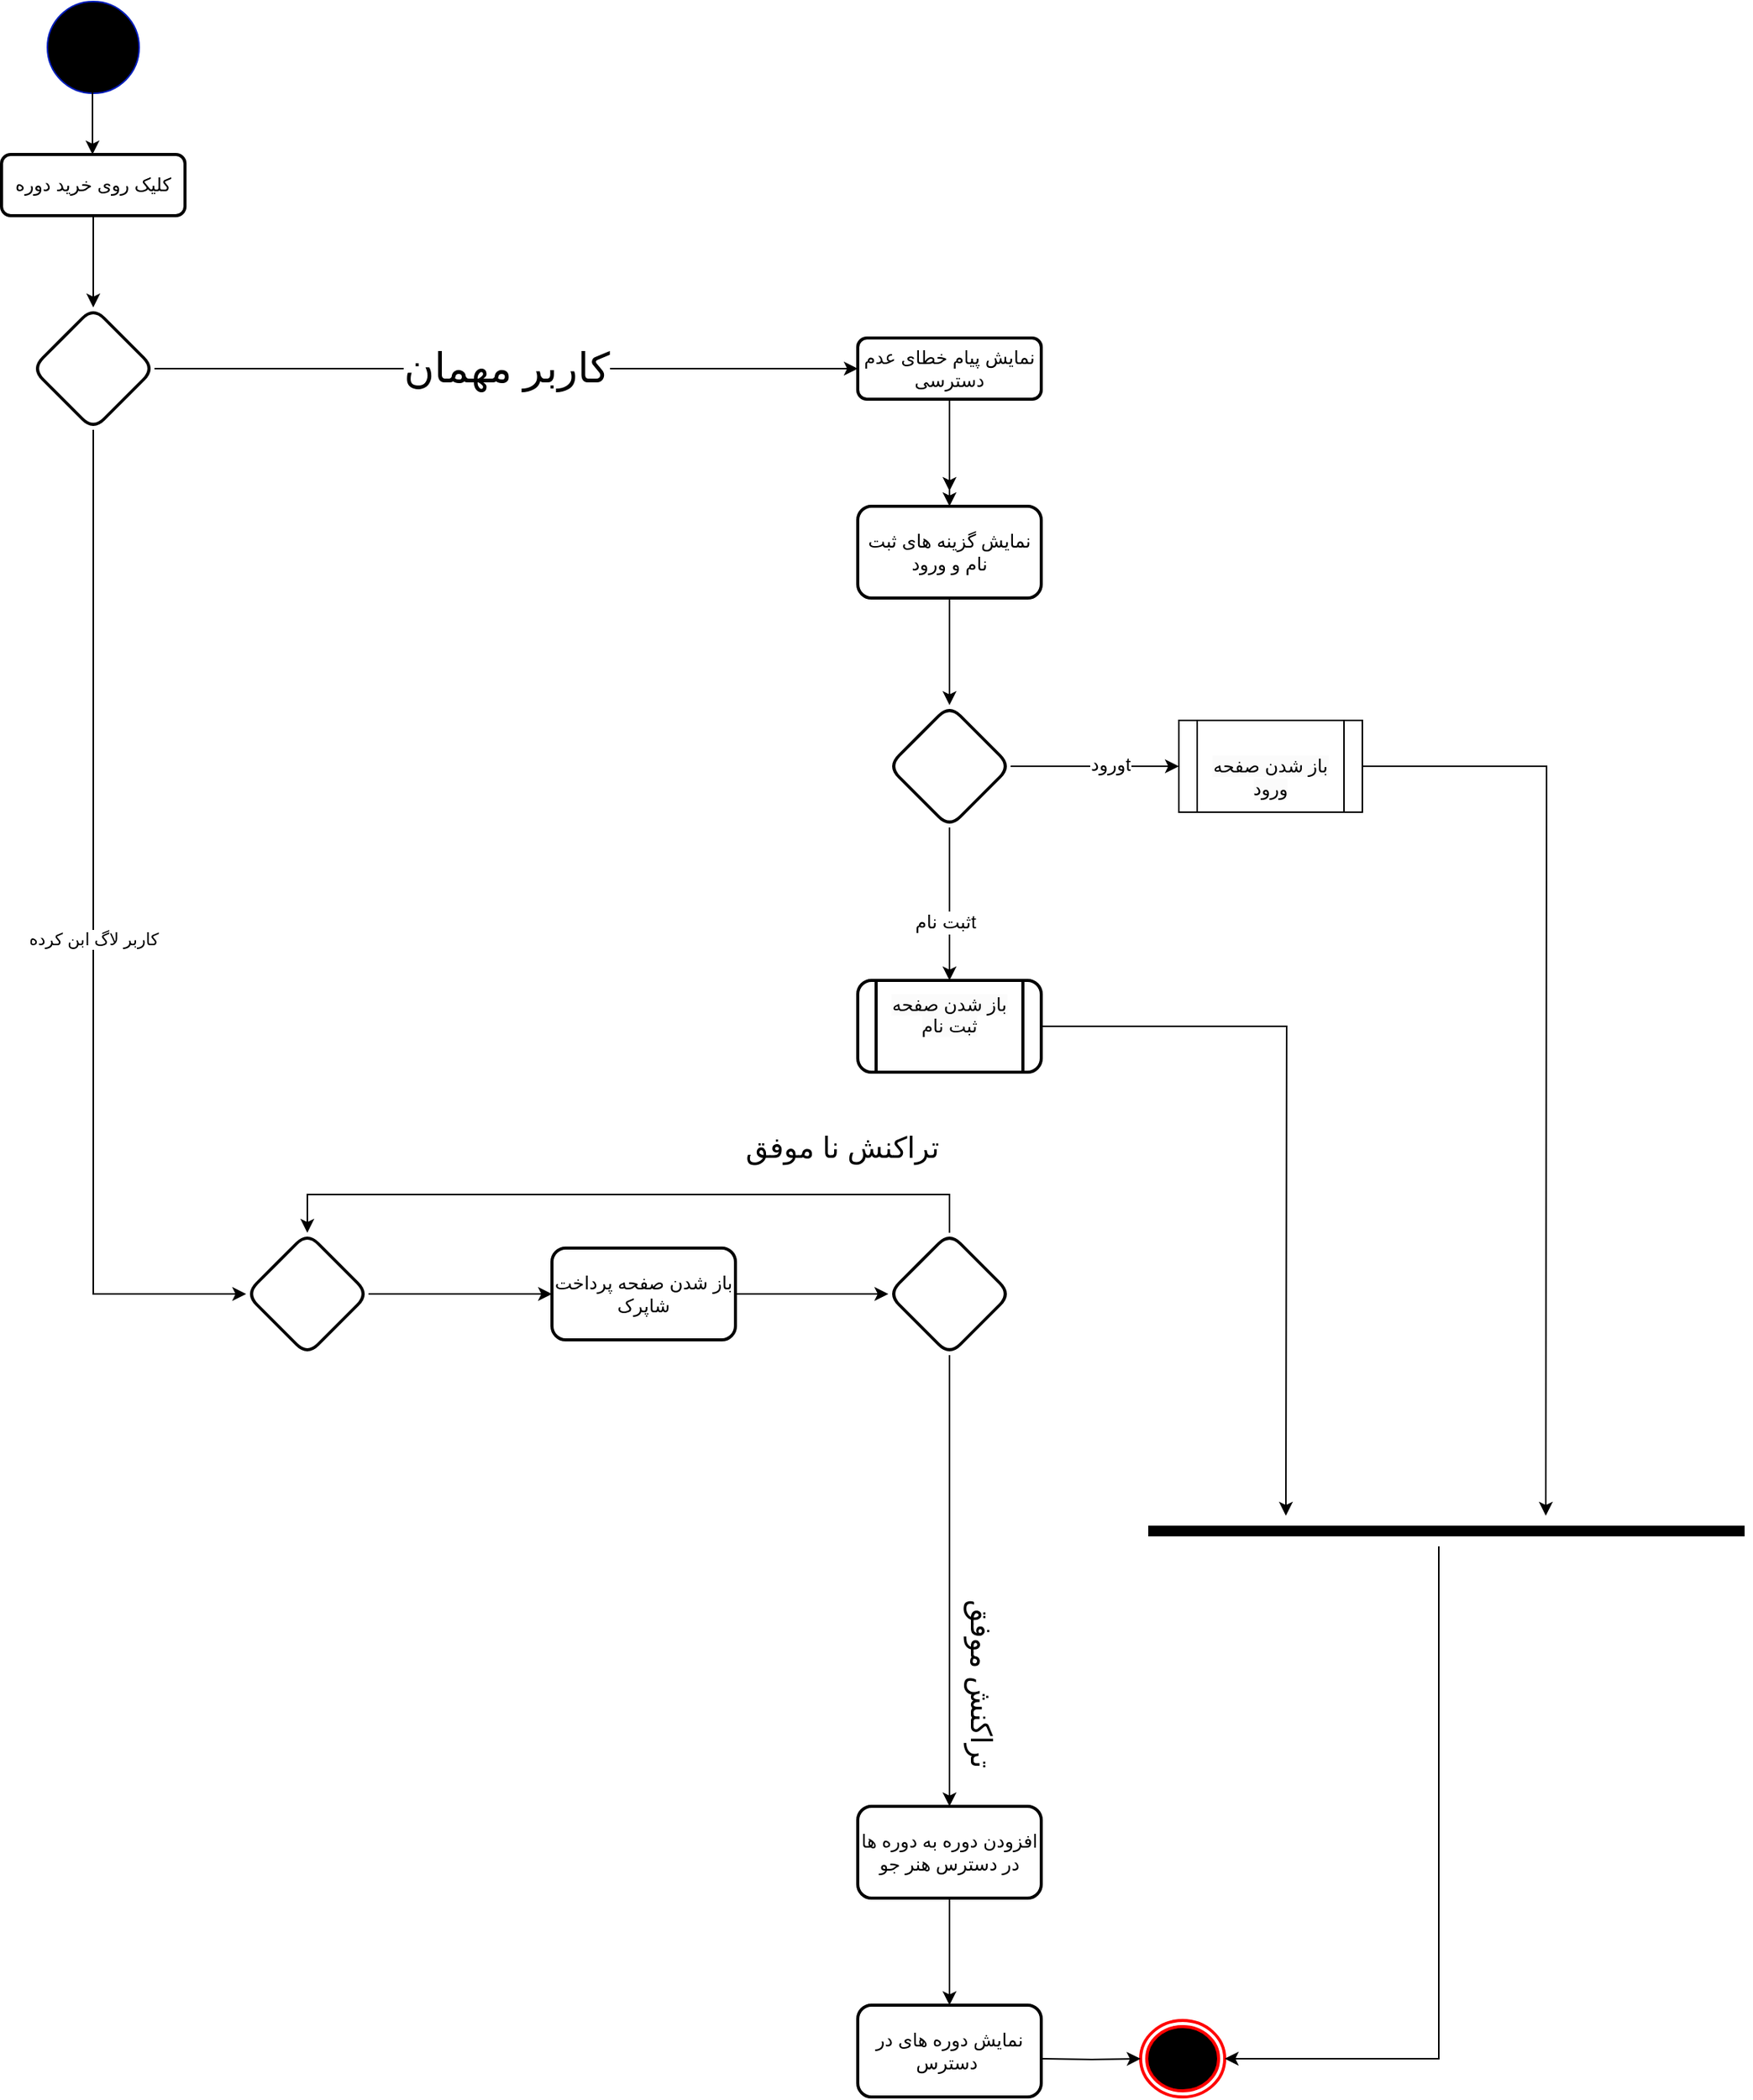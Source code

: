 <mxfile version="20.8.13" type="device"><diagram id="0fzVC1D2UZSMkBmPTRor" name="‫صفحه - 1‬"><mxGraphModel dx="3686" dy="2829" grid="1" gridSize="10" guides="1" tooltips="1" connect="1" arrows="1" fold="1" page="1" pageScale="1" pageWidth="827" pageHeight="1169" math="0" shadow="0"><root><mxCell id="0"/><mxCell id="1" parent="0"/><mxCell id="pb3DeZ6l8-f0LDUaV6-K-1" value="" style="verticalLabelPosition=bottom;verticalAlign=top;html=1;shape=mxgraph.flowchart.on-page_reference;fillColor=#000000;fontColor=#ffffff;strokeColor=#001DBC;" parent="1" vertex="1"><mxGeometry x="280" y="-770" width="60" height="60" as="geometry"/></mxCell><mxCell id="pb3DeZ6l8-f0LDUaV6-K-32" value="" style="endArrow=classic;html=1;rounded=0;fontSize=11;" parent="1" edge="1"><mxGeometry x="-1" y="144" width="50" height="50" relative="1" as="geometry"><mxPoint x="309.5" y="-720" as="sourcePoint"/><mxPoint x="309.5" y="-670" as="targetPoint"/><Array as="points"><mxPoint x="309.5" y="-710"/><mxPoint x="309.5" y="-678"/></Array><mxPoint x="-24" y="-80" as="offset"/></mxGeometry></mxCell><mxCell id="pb3DeZ6l8-f0LDUaV6-K-40" value="" style="ellipse;html=1;shape=endState;fillColor=#000000;strokeColor=#ff0000;strokeWidth=2;fontSize=14;" parent="1" vertex="1"><mxGeometry x="995" y="550" width="55" height="50" as="geometry"/></mxCell><mxCell id="U-090B01FAq9xdUMDm84-14" value="" style="edgeStyle=orthogonalEdgeStyle;rounded=0;orthogonalLoop=1;jettySize=auto;html=1;fontSize=27;" parent="1" source="pb3DeZ6l8-f0LDUaV6-K-131" target="U-090B01FAq9xdUMDm84-13" edge="1"><mxGeometry relative="1" as="geometry"/></mxCell><mxCell id="pb3DeZ6l8-f0LDUaV6-K-131" value="کلیک روی خرید دوره" style="whiteSpace=wrap;html=1;rounded=1;strokeWidth=2;" parent="1" vertex="1"><mxGeometry x="250" y="-670" width="120" height="40" as="geometry"/></mxCell><mxCell id="pb3DeZ6l8-f0LDUaV6-K-172" style="edgeStyle=orthogonalEdgeStyle;rounded=0;orthogonalLoop=1;jettySize=auto;html=1;exitX=1;exitY=0.5;exitDx=0;exitDy=0;entryX=0;entryY=0.5;entryDx=0;entryDy=0;fontSize=23;" parent="1" target="pb3DeZ6l8-f0LDUaV6-K-40" edge="1"><mxGeometry relative="1" as="geometry"><mxPoint x="930" y="575" as="sourcePoint"/></mxGeometry></mxCell><mxCell id="pb3DeZ6l8-f0LDUaV6-K-188" value="" style="edgeStyle=orthogonalEdgeStyle;rounded=0;orthogonalLoop=1;jettySize=auto;html=1;fontSize=19;" parent="1" source="pb3DeZ6l8-f0LDUaV6-K-185" target="pb3DeZ6l8-f0LDUaV6-K-187" edge="1"><mxGeometry relative="1" as="geometry"/></mxCell><mxCell id="pb3DeZ6l8-f0LDUaV6-K-185" value="افزودن دوره به دوره ها در دسترس هنر جو" style="whiteSpace=wrap;html=1;rounded=1;strokeWidth=2;" parent="1" vertex="1"><mxGeometry x="810" y="410" width="120" height="60" as="geometry"/></mxCell><mxCell id="pb3DeZ6l8-f0LDUaV6-K-187" value="نمایش دوره های در دسترس&amp;nbsp;" style="whiteSpace=wrap;html=1;rounded=1;strokeWidth=2;" parent="1" vertex="1"><mxGeometry x="810" y="540" width="120" height="60" as="geometry"/></mxCell><mxCell id="pb3DeZ6l8-f0LDUaV6-K-201" value="" style="edgeStyle=orthogonalEdgeStyle;rounded=0;orthogonalLoop=1;jettySize=auto;html=1;fontSize=19;" parent="1" source="pb3DeZ6l8-f0LDUaV6-K-196" target="pb3DeZ6l8-f0LDUaV6-K-200" edge="1"><mxGeometry relative="1" as="geometry"/></mxCell><mxCell id="pb3DeZ6l8-f0LDUaV6-K-196" value="باز شدن صفحه پرداخت شاپرک" style="whiteSpace=wrap;html=1;rounded=1;strokeWidth=2;" parent="1" vertex="1"><mxGeometry x="610" y="45" width="120" height="60" as="geometry"/></mxCell><mxCell id="pb3DeZ6l8-f0LDUaV6-K-199" style="edgeStyle=orthogonalEdgeStyle;rounded=0;orthogonalLoop=1;jettySize=auto;html=1;exitX=1;exitY=0.5;exitDx=0;exitDy=0;fontSize=19;" parent="1" source="pb3DeZ6l8-f0LDUaV6-K-198" target="pb3DeZ6l8-f0LDUaV6-K-196" edge="1"><mxGeometry relative="1" as="geometry"/></mxCell><mxCell id="pb3DeZ6l8-f0LDUaV6-K-198" value="" style="rhombus;whiteSpace=wrap;html=1;rounded=1;strokeWidth=2;" parent="1" vertex="1"><mxGeometry x="410" y="35" width="80" height="80" as="geometry"/></mxCell><mxCell id="pb3DeZ6l8-f0LDUaV6-K-203" style="edgeStyle=orthogonalEdgeStyle;rounded=0;orthogonalLoop=1;jettySize=auto;html=1;exitX=0.5;exitY=0;exitDx=0;exitDy=0;entryX=0.5;entryY=0;entryDx=0;entryDy=0;fontSize=19;" parent="1" source="pb3DeZ6l8-f0LDUaV6-K-200" target="pb3DeZ6l8-f0LDUaV6-K-198" edge="1"><mxGeometry relative="1" as="geometry"><Array as="points"><mxPoint x="870" y="10"/><mxPoint x="450" y="10"/></Array></mxGeometry></mxCell><mxCell id="pb3DeZ6l8-f0LDUaV6-K-206" style="edgeStyle=orthogonalEdgeStyle;rounded=0;orthogonalLoop=1;jettySize=auto;html=1;exitX=0.5;exitY=1;exitDx=0;exitDy=0;strokeWidth=1;fontSize=19;entryX=0.5;entryY=0;entryDx=0;entryDy=0;" parent="1" source="pb3DeZ6l8-f0LDUaV6-K-200" edge="1" target="pb3DeZ6l8-f0LDUaV6-K-185"><mxGeometry relative="1" as="geometry"><mxPoint x="870" y="565" as="targetPoint"/></mxGeometry></mxCell><mxCell id="pb3DeZ6l8-f0LDUaV6-K-200" value="" style="rhombus;whiteSpace=wrap;html=1;rounded=1;strokeWidth=2;" parent="1" vertex="1"><mxGeometry x="830" y="35" width="80" height="80" as="geometry"/></mxCell><mxCell id="pb3DeZ6l8-f0LDUaV6-K-202" value="تراکنش موفق" style="text;html=1;strokeColor=none;fillColor=none;align=center;verticalAlign=middle;whiteSpace=wrap;rounded=0;strokeWidth=4;fontSize=19;rotation=90;" parent="1" vertex="1"><mxGeometry x="830" y="315" width="120" height="30" as="geometry"/></mxCell><mxCell id="pb3DeZ6l8-f0LDUaV6-K-204" value="تراکنش نا موفق" style="text;html=1;strokeColor=none;fillColor=none;align=center;verticalAlign=middle;whiteSpace=wrap;rounded=0;strokeWidth=4;fontSize=19;" parent="1" vertex="1"><mxGeometry x="730" y="-35" width="140" height="30" as="geometry"/></mxCell><mxCell id="U-090B01FAq9xdUMDm84-1" value="" style="edgeStyle=orthogonalEdgeStyle;rounded=0;orthogonalLoop=1;jettySize=auto;html=1;strokeWidth=1;fontSize=18;" parent="1" source="U-090B01FAq9xdUMDm84-3" edge="1"><mxGeometry relative="1" as="geometry"><mxPoint x="870" y="-450" as="targetPoint"/></mxGeometry></mxCell><mxCell id="U-090B01FAq9xdUMDm84-2" value="" style="edgeStyle=orthogonalEdgeStyle;rounded=0;orthogonalLoop=1;jettySize=auto;html=1;strokeWidth=1;fontSize=18;" parent="1" source="U-090B01FAq9xdUMDm84-3" target="U-090B01FAq9xdUMDm84-5" edge="1"><mxGeometry relative="1" as="geometry"/></mxCell><mxCell id="U-090B01FAq9xdUMDm84-3" value="نمایش پیام خطای عدم دسترسی" style="whiteSpace=wrap;html=1;rounded=1;strokeWidth=2;" parent="1" vertex="1"><mxGeometry x="810" y="-550" width="120" height="40" as="geometry"/></mxCell><mxCell id="U-090B01FAq9xdUMDm84-4" value="" style="edgeStyle=orthogonalEdgeStyle;rounded=0;orthogonalLoop=1;jettySize=auto;html=1;strokeWidth=1;fontSize=18;" parent="1" source="U-090B01FAq9xdUMDm84-5" target="U-090B01FAq9xdUMDm84-10" edge="1"><mxGeometry relative="1" as="geometry"/></mxCell><mxCell id="U-090B01FAq9xdUMDm84-5" value="نمایش گزینه های ثبت نام و ورود" style="whiteSpace=wrap;html=1;rounded=1;strokeWidth=2;" parent="1" vertex="1"><mxGeometry x="810" y="-440" width="120" height="60" as="geometry"/></mxCell><mxCell id="U-090B01FAq9xdUMDm84-6" value="" style="edgeStyle=orthogonalEdgeStyle;rounded=0;orthogonalLoop=1;jettySize=auto;html=1;strokeWidth=1;fontSize=18;" parent="1" source="U-090B01FAq9xdUMDm84-10" target="U-090B01FAq9xdUMDm84-11" edge="1"><mxGeometry relative="1" as="geometry"/></mxCell><mxCell id="U-090B01FAq9xdUMDm84-7" value="ثبت نامt" style="edgeLabel;html=1;align=center;verticalAlign=middle;resizable=0;points=[];fontSize=12;" parent="U-090B01FAq9xdUMDm84-6" vertex="1" connectable="0"><mxGeometry x="0.228" y="-3" relative="1" as="geometry"><mxPoint as="offset"/></mxGeometry></mxCell><mxCell id="U-090B01FAq9xdUMDm84-8" style="edgeStyle=orthogonalEdgeStyle;rounded=0;orthogonalLoop=1;jettySize=auto;html=1;exitX=1;exitY=0.5;exitDx=0;exitDy=0;entryX=0;entryY=0.5;entryDx=0;entryDy=0;strokeWidth=1;fontSize=18;" parent="1" source="U-090B01FAq9xdUMDm84-10" edge="1"><mxGeometry relative="1" as="geometry"><mxPoint x="1020" y="-270.0" as="targetPoint"/><Array as="points"><mxPoint x="960" y="-270"/><mxPoint x="960" y="-270"/></Array></mxGeometry></mxCell><mxCell id="U-090B01FAq9xdUMDm84-9" value="ورودt" style="edgeLabel;html=1;align=center;verticalAlign=middle;resizable=0;points=[];fontSize=12;" parent="U-090B01FAq9xdUMDm84-8" vertex="1" connectable="0"><mxGeometry x="0.185" y="1" relative="1" as="geometry"><mxPoint as="offset"/></mxGeometry></mxCell><mxCell id="U-090B01FAq9xdUMDm84-10" value="" style="rhombus;whiteSpace=wrap;html=1;rounded=1;strokeWidth=2;" parent="1" vertex="1"><mxGeometry x="830" y="-310" width="80" height="80" as="geometry"/></mxCell><mxCell id="U-090B01FAq9xdUMDm84-20" style="edgeStyle=orthogonalEdgeStyle;rounded=0;orthogonalLoop=1;jettySize=auto;html=1;exitX=1;exitY=0.5;exitDx=0;exitDy=0;fontSize=27;" parent="1" source="U-090B01FAq9xdUMDm84-11" edge="1"><mxGeometry relative="1" as="geometry"><mxPoint x="1090" y="220.0" as="targetPoint"/></mxGeometry></mxCell><mxCell id="U-090B01FAq9xdUMDm84-11" value="&#10;&lt;span style=&quot;color: rgb(0, 0, 0); font-family: Helvetica; font-size: 12px; font-style: normal; font-variant-ligatures: normal; font-variant-caps: normal; font-weight: 400; letter-spacing: normal; orphans: 2; text-align: center; text-indent: 0px; text-transform: none; widows: 2; word-spacing: 0px; -webkit-text-stroke-width: 0px; background-color: rgb(251, 251, 251); text-decoration-thickness: initial; text-decoration-style: initial; text-decoration-color: initial; float: none; display: inline !important;&quot;&gt;باز شدن صفحه ثبت نام&lt;/span&gt;&#10;&#10;" style="shape=process;whiteSpace=wrap;html=1;backgroundOutline=1;rounded=1;strokeWidth=2;" parent="1" vertex="1"><mxGeometry x="810" y="-130" width="120" height="60" as="geometry"/></mxCell><mxCell id="U-090B01FAq9xdUMDm84-21" style="edgeStyle=orthogonalEdgeStyle;rounded=0;orthogonalLoop=1;jettySize=auto;html=1;exitX=1;exitY=0.5;exitDx=0;exitDy=0;fontSize=27;" parent="1" source="U-090B01FAq9xdUMDm84-12" edge="1"><mxGeometry relative="1" as="geometry"><mxPoint x="1260" y="220.0" as="targetPoint"/></mxGeometry></mxCell><mxCell id="U-090B01FAq9xdUMDm84-12" value="&lt;br&gt;&lt;span style=&quot;color: rgb(0, 0, 0); font-family: Helvetica; font-size: 12px; font-style: normal; font-variant-ligatures: normal; font-variant-caps: normal; font-weight: 400; letter-spacing: normal; orphans: 2; text-align: center; text-indent: 0px; text-transform: none; widows: 2; word-spacing: 0px; -webkit-text-stroke-width: 0px; background-color: rgb(251, 251, 251); text-decoration-thickness: initial; text-decoration-style: initial; text-decoration-color: initial; float: none; display: inline !important;&quot;&gt;باز شدن صفحه ورود&lt;/span&gt;" style="shape=process;whiteSpace=wrap;html=1;backgroundOutline=1;strokeWidth=1;fontSize=12;" parent="1" vertex="1"><mxGeometry x="1020" y="-300" width="120" height="60" as="geometry"/></mxCell><mxCell id="U-090B01FAq9xdUMDm84-16" value="کاربر مهمان" style="edgeStyle=orthogonalEdgeStyle;rounded=0;orthogonalLoop=1;jettySize=auto;html=1;exitX=1;exitY=0.5;exitDx=0;exitDy=0;entryX=0;entryY=0.5;entryDx=0;entryDy=0;fontSize=27;" parent="1" source="U-090B01FAq9xdUMDm84-13" target="U-090B01FAq9xdUMDm84-3" edge="1"><mxGeometry relative="1" as="geometry"/></mxCell><mxCell id="JuEqgzyrLoKQWhQqRJBu-1" value="کاربر لاگ ابن کرده" style="edgeStyle=orthogonalEdgeStyle;rounded=0;orthogonalLoop=1;jettySize=auto;html=1;exitX=0.5;exitY=1;exitDx=0;exitDy=0;entryX=0;entryY=0.5;entryDx=0;entryDy=0;" edge="1" parent="1" source="U-090B01FAq9xdUMDm84-13" target="pb3DeZ6l8-f0LDUaV6-K-198"><mxGeometry relative="1" as="geometry"><mxPoint x="210" y="35" as="targetPoint"/></mxGeometry></mxCell><mxCell id="U-090B01FAq9xdUMDm84-13" value="" style="rhombus;whiteSpace=wrap;html=1;rounded=1;strokeWidth=2;" parent="1" vertex="1"><mxGeometry x="270" y="-570" width="80" height="80" as="geometry"/></mxCell><mxCell id="U-090B01FAq9xdUMDm84-18" value="" style="endArrow=none;html=1;rounded=0;fontSize=19;strokeWidth=7;" parent="1" edge="1"><mxGeometry relative="1" as="geometry"><mxPoint x="1000" y="230" as="sourcePoint"/><mxPoint x="1390" y="230" as="targetPoint"/><Array as="points"><mxPoint x="1160" y="230"/></Array></mxGeometry></mxCell><mxCell id="U-090B01FAq9xdUMDm84-24" value="" style="endArrow=classic;html=1;rounded=0;fontSize=27;entryX=1;entryY=0.5;entryDx=0;entryDy=0;" parent="1" target="pb3DeZ6l8-f0LDUaV6-K-40" edge="1"><mxGeometry x="-0.217" y="10" width="50" height="50" relative="1" as="geometry"><mxPoint x="1190" y="240" as="sourcePoint"/><mxPoint x="1230" y="315" as="targetPoint"/><Array as="points"><mxPoint x="1190" y="575"/></Array><mxPoint as="offset"/></mxGeometry></mxCell></root></mxGraphModel></diagram></mxfile>
